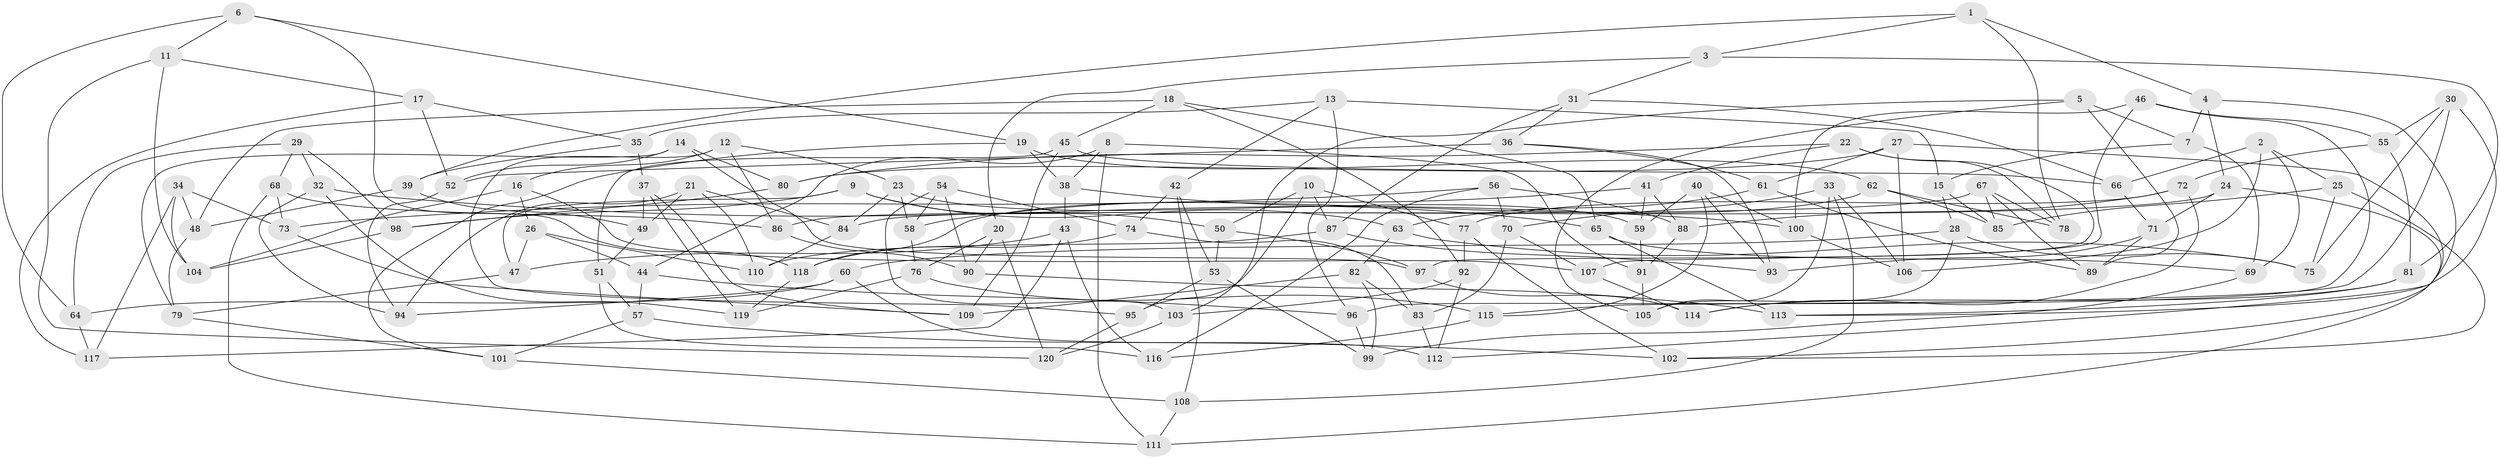 // Generated by graph-tools (version 1.1) at 2025/11/02/27/25 16:11:44]
// undirected, 120 vertices, 240 edges
graph export_dot {
graph [start="1"]
  node [color=gray90,style=filled];
  1;
  2;
  3;
  4;
  5;
  6;
  7;
  8;
  9;
  10;
  11;
  12;
  13;
  14;
  15;
  16;
  17;
  18;
  19;
  20;
  21;
  22;
  23;
  24;
  25;
  26;
  27;
  28;
  29;
  30;
  31;
  32;
  33;
  34;
  35;
  36;
  37;
  38;
  39;
  40;
  41;
  42;
  43;
  44;
  45;
  46;
  47;
  48;
  49;
  50;
  51;
  52;
  53;
  54;
  55;
  56;
  57;
  58;
  59;
  60;
  61;
  62;
  63;
  64;
  65;
  66;
  67;
  68;
  69;
  70;
  71;
  72;
  73;
  74;
  75;
  76;
  77;
  78;
  79;
  80;
  81;
  82;
  83;
  84;
  85;
  86;
  87;
  88;
  89;
  90;
  91;
  92;
  93;
  94;
  95;
  96;
  97;
  98;
  99;
  100;
  101;
  102;
  103;
  104;
  105;
  106;
  107;
  108;
  109;
  110;
  111;
  112;
  113;
  114;
  115;
  116;
  117;
  118;
  119;
  120;
  1 -- 3;
  1 -- 78;
  1 -- 39;
  1 -- 4;
  2 -- 69;
  2 -- 106;
  2 -- 25;
  2 -- 66;
  3 -- 31;
  3 -- 20;
  3 -- 81;
  4 -- 112;
  4 -- 7;
  4 -- 24;
  5 -- 105;
  5 -- 7;
  5 -- 89;
  5 -- 103;
  6 -- 19;
  6 -- 64;
  6 -- 118;
  6 -- 11;
  7 -- 69;
  7 -- 15;
  8 -- 38;
  8 -- 111;
  8 -- 91;
  8 -- 44;
  9 -- 50;
  9 -- 98;
  9 -- 63;
  9 -- 47;
  10 -- 87;
  10 -- 50;
  10 -- 95;
  10 -- 77;
  11 -- 104;
  11 -- 120;
  11 -- 17;
  12 -- 86;
  12 -- 95;
  12 -- 23;
  12 -- 16;
  13 -- 42;
  13 -- 96;
  13 -- 35;
  13 -- 15;
  14 -- 52;
  14 -- 79;
  14 -- 80;
  14 -- 97;
  15 -- 85;
  15 -- 28;
  16 -- 104;
  16 -- 26;
  16 -- 107;
  17 -- 117;
  17 -- 35;
  17 -- 52;
  18 -- 92;
  18 -- 48;
  18 -- 65;
  18 -- 45;
  19 -- 38;
  19 -- 101;
  19 -- 62;
  20 -- 120;
  20 -- 76;
  20 -- 90;
  21 -- 110;
  21 -- 84;
  21 -- 94;
  21 -- 49;
  22 -- 78;
  22 -- 80;
  22 -- 41;
  22 -- 97;
  23 -- 59;
  23 -- 84;
  23 -- 58;
  24 -- 111;
  24 -- 71;
  24 -- 84;
  25 -- 85;
  25 -- 102;
  25 -- 75;
  26 -- 47;
  26 -- 44;
  26 -- 110;
  27 -- 80;
  27 -- 102;
  27 -- 106;
  27 -- 61;
  28 -- 105;
  28 -- 60;
  28 -- 75;
  29 -- 64;
  29 -- 68;
  29 -- 98;
  29 -- 32;
  30 -- 75;
  30 -- 113;
  30 -- 55;
  30 -- 115;
  31 -- 87;
  31 -- 66;
  31 -- 36;
  32 -- 100;
  32 -- 119;
  32 -- 94;
  33 -- 106;
  33 -- 105;
  33 -- 108;
  33 -- 70;
  34 -- 117;
  34 -- 73;
  34 -- 104;
  34 -- 48;
  35 -- 37;
  35 -- 39;
  36 -- 93;
  36 -- 61;
  36 -- 52;
  37 -- 49;
  37 -- 119;
  37 -- 109;
  38 -- 43;
  38 -- 65;
  39 -- 49;
  39 -- 48;
  40 -- 100;
  40 -- 59;
  40 -- 93;
  40 -- 115;
  41 -- 88;
  41 -- 59;
  41 -- 58;
  42 -- 74;
  42 -- 108;
  42 -- 53;
  43 -- 47;
  43 -- 117;
  43 -- 116;
  44 -- 96;
  44 -- 57;
  45 -- 66;
  45 -- 109;
  45 -- 51;
  46 -- 55;
  46 -- 96;
  46 -- 100;
  46 -- 107;
  47 -- 79;
  48 -- 79;
  49 -- 51;
  50 -- 97;
  50 -- 53;
  51 -- 116;
  51 -- 57;
  52 -- 94;
  53 -- 99;
  53 -- 95;
  54 -- 74;
  54 -- 90;
  54 -- 103;
  54 -- 58;
  55 -- 72;
  55 -- 81;
  56 -- 73;
  56 -- 88;
  56 -- 70;
  56 -- 116;
  57 -- 101;
  57 -- 102;
  58 -- 76;
  59 -- 91;
  60 -- 64;
  60 -- 94;
  60 -- 112;
  61 -- 63;
  61 -- 89;
  62 -- 118;
  62 -- 78;
  62 -- 85;
  63 -- 82;
  63 -- 75;
  64 -- 117;
  65 -- 113;
  65 -- 69;
  66 -- 71;
  67 -- 78;
  67 -- 85;
  67 -- 89;
  67 -- 86;
  68 -- 73;
  68 -- 111;
  68 -- 86;
  69 -- 99;
  70 -- 107;
  70 -- 83;
  71 -- 93;
  71 -- 89;
  72 -- 88;
  72 -- 114;
  72 -- 77;
  73 -- 109;
  74 -- 83;
  74 -- 118;
  76 -- 115;
  76 -- 119;
  77 -- 92;
  77 -- 102;
  79 -- 101;
  80 -- 98;
  81 -- 113;
  81 -- 114;
  82 -- 83;
  82 -- 109;
  82 -- 99;
  83 -- 112;
  84 -- 110;
  86 -- 90;
  87 -- 93;
  87 -- 110;
  88 -- 91;
  90 -- 113;
  91 -- 105;
  92 -- 112;
  92 -- 103;
  95 -- 120;
  96 -- 99;
  97 -- 114;
  98 -- 104;
  100 -- 106;
  101 -- 108;
  103 -- 120;
  107 -- 114;
  108 -- 111;
  115 -- 116;
  118 -- 119;
}
